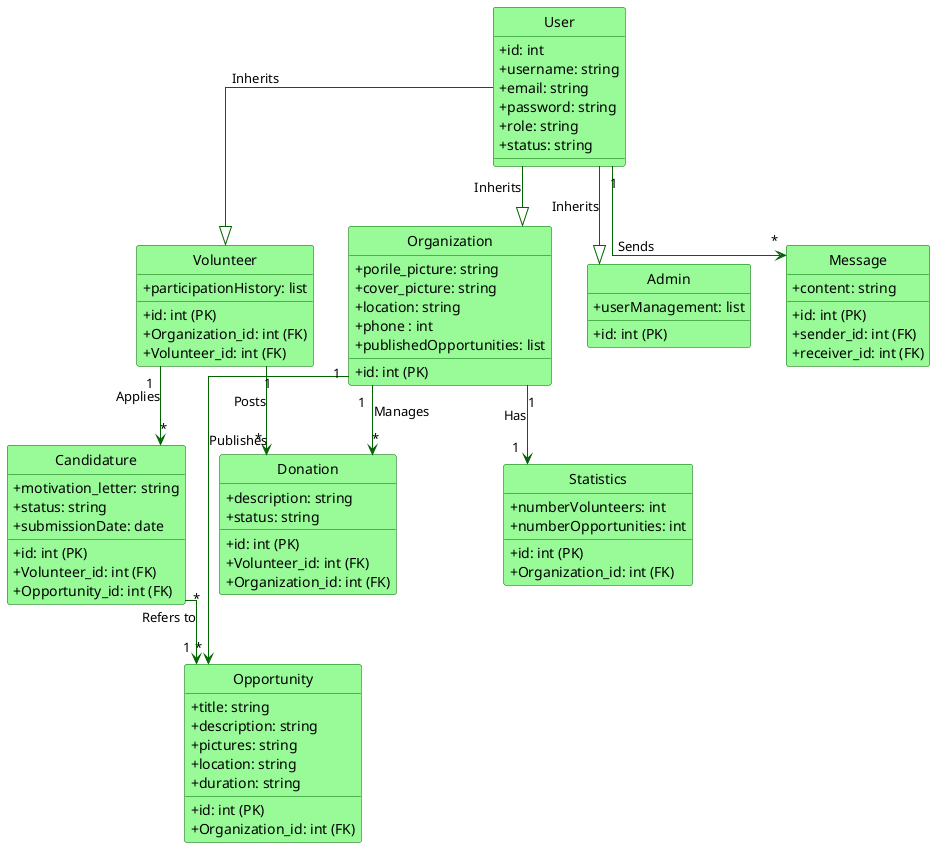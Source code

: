 @startuml ERD
hide circle
skinparam classAttributeIconSize 0
skinparam Linetype ortho
skinparam class {
    BackgroundColor PaleGreen
    BorderColor DarkGreen
    ArrowColor DarkGreen
}
entity "User" {
    +id: int
    +username: string
    +email: string
    +password: string
    +role: string
    +status: string
}

entity "Volunteer" {
    +id: int (PK)
    +Organization_id: int (FK)
    +Volunteer_id: int (FK)
    +participationHistory: list
}

entity "Organization" {
    +id: int (PK)
    +porile_picture: string
    +cover_picture: string
    +location: string
    +phone : int
    +publishedOpportunities: list
}

entity "Admin" {
    +id: int (PK)
    +userManagement: list
}

entity "Opportunity" {
    +id: int (PK)
    +Organization_id: int (FK)
    +title: string
    +description: string
    +pictures: string
    +location: string
    +duration: string
}

entity "Candidature" {
    +id: int (PK)
    +Volunteer_id: int (FK)
    +Opportunity_id: int (FK)
    +motivation_letter: string
    +status: string
    +submissionDate: date
}

entity "Statistics" {
    +id: int (PK)
    +Organization_id: int (FK)
    +numberVolunteers: int
    +numberOpportunities: int
}

entity "Message" {
    +id: int (PK)
    +sender_id: int (FK)
    +receiver_id: int (FK)
    +content: string
}

entity "Donation" {
    +id: int (PK)
    +Volunteer_id: int (FK)
    +Organization_id: int (FK)
    +description: string
    +status: string
}

User --|> Volunteer : Inherits
User --|> Organization : Inherits
User --|> Admin : Inherits

User "1" --> "*" Message : Sends
Volunteer "1" --> "*" Donation : Posts
Volunteer "1" --> "*" Candidature : Applies
Organization "1" --> "*" Opportunity : Publishes
Organization "1" --> "1" Statistics : Has
Organization "1" --> "*" Donation : Manages
Candidature "*" --> "1" Opportunity : Refers to
@enduml
